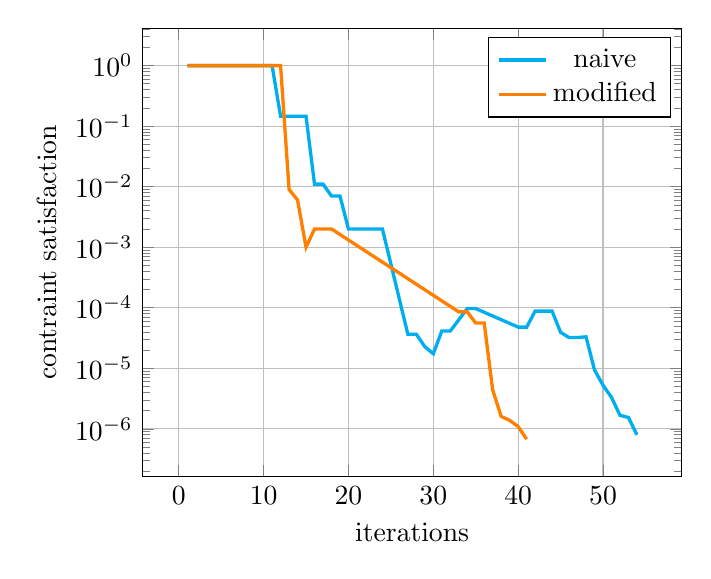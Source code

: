 \begin{tikzpicture}
\begin{axis}[xlabel={iterations}, ylabel={contraint satisfaction}, ymode=log, xmajorgrids, ymajorgrids]
    \addplot[color={cyan}, no marks, very thick]
        coordinates {
            (1,0.997)
            (2,0.997)
            (3,0.997)
            (4,0.997)
            (5,0.997)
            (6,0.997)
            (7,0.997)
            (8,0.997)
            (9,0.997)
            (10,0.997)
            (11,0.997)
            (12,0.145)
            (13,0.145)
            (14,0.145)
            (15,0.145)
            (16,0.011)
            (17,0.011)
            (18,0.007)
            (19,0.007)
            (20,0.002)
            (21,0.002)
            (22,0.002)
            (23,0.002)
            (24,0.002)
            (25,0.0)
            (26,0.0)
            (27,3.65e-5)
            (28,3.65e-5)
            (29,2.271e-5)
            (30,1.738e-5)
            (31,4.117e-5)
            (32,4.117e-5)
            (33,0.0)
            (34,9.674e-5)
            (35,9.674e-5)
            (36,0.0)
            (37,0.0)
            (38,0.0)
            (39,0.0)
            (40,4.784e-5)
            (41,4.784e-5)
            (42,8.785e-5)
            (43,8.785e-5)
            (44,8.785e-5)
            (45,3.92e-5)
            (46,3.215e-5)
            (47,3.215e-5)
            (48,3.304e-5)
            (49,9.369e-6)
            (50,5.247e-6)
            (51,3.3e-6)
            (52,1.675e-6)
            (53,1.536e-6)
            (54,7.938e-7)
        }
        ;
    \addplot+[color={orange}, no marks, very thick]
        coordinates {
            (1,0.997)
            (2,0.997)
            (3,0.997)
            (4,0.997)
            (5,0.997)
            (6,0.997)
            (7,0.997)
            (8,0.997)
            (9,0.997)
            (10,0.997)
            (11,0.997)
            (12,0.997)
            (13,0.009)
            (14,0.006)
            (15,0.001)
            (16,0.002)
            (17,0.002)
            (18,0.002)
            (19,0.0)
            (20,0.0)
            (21,0.0)
            (22,0.0)
            (23,0.0)
            (24,0.0)
            (25,0.0)
            (26,0.0)
            (27,0.0)
            (28,0.0)
            (29,0.0)
            (30,0.0)
            (31,0.0)
            (32,0.0)
            (33,8.536e-5)
            (34,8.536e-5)
            (35,5.586e-5)
            (36,5.586e-5)
            (37,4.373e-6)
            (38,1.601e-6)
            (39,1.381e-6)
            (40,1.088e-6)
            (41,6.737e-7)
        }
        ;
    \legend{{naive},{modified}}
\end{axis}
\end{tikzpicture}
